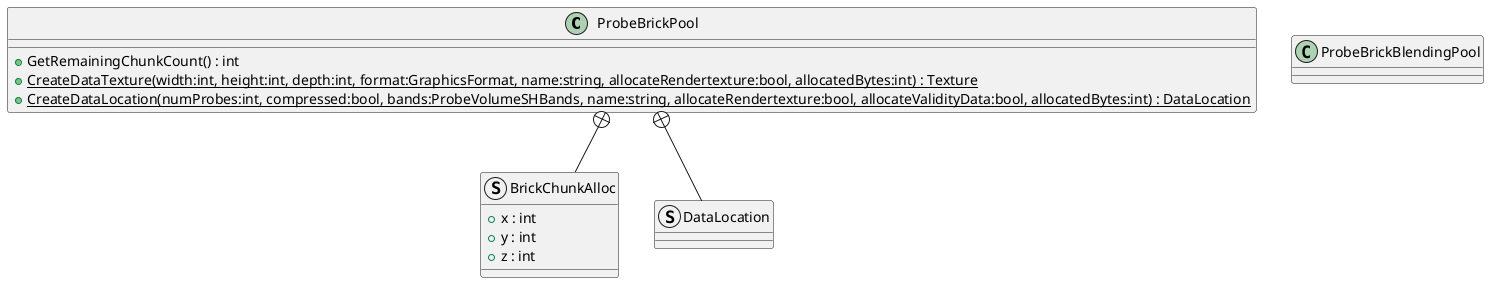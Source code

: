 @startuml
class ProbeBrickPool {
    + GetRemainingChunkCount() : int
    + {static} CreateDataTexture(width:int, height:int, depth:int, format:GraphicsFormat, name:string, allocateRendertexture:bool, allocatedBytes:int) : Texture
    + {static} CreateDataLocation(numProbes:int, compressed:bool, bands:ProbeVolumeSHBands, name:string, allocateRendertexture:bool, allocateValidityData:bool, allocatedBytes:int) : DataLocation
}
class ProbeBrickBlendingPool {
}
struct BrickChunkAlloc {
    + x : int
    + y : int
    + z : int
}
struct DataLocation {
}
ProbeBrickPool +-- BrickChunkAlloc
ProbeBrickPool +-- DataLocation
@enduml
